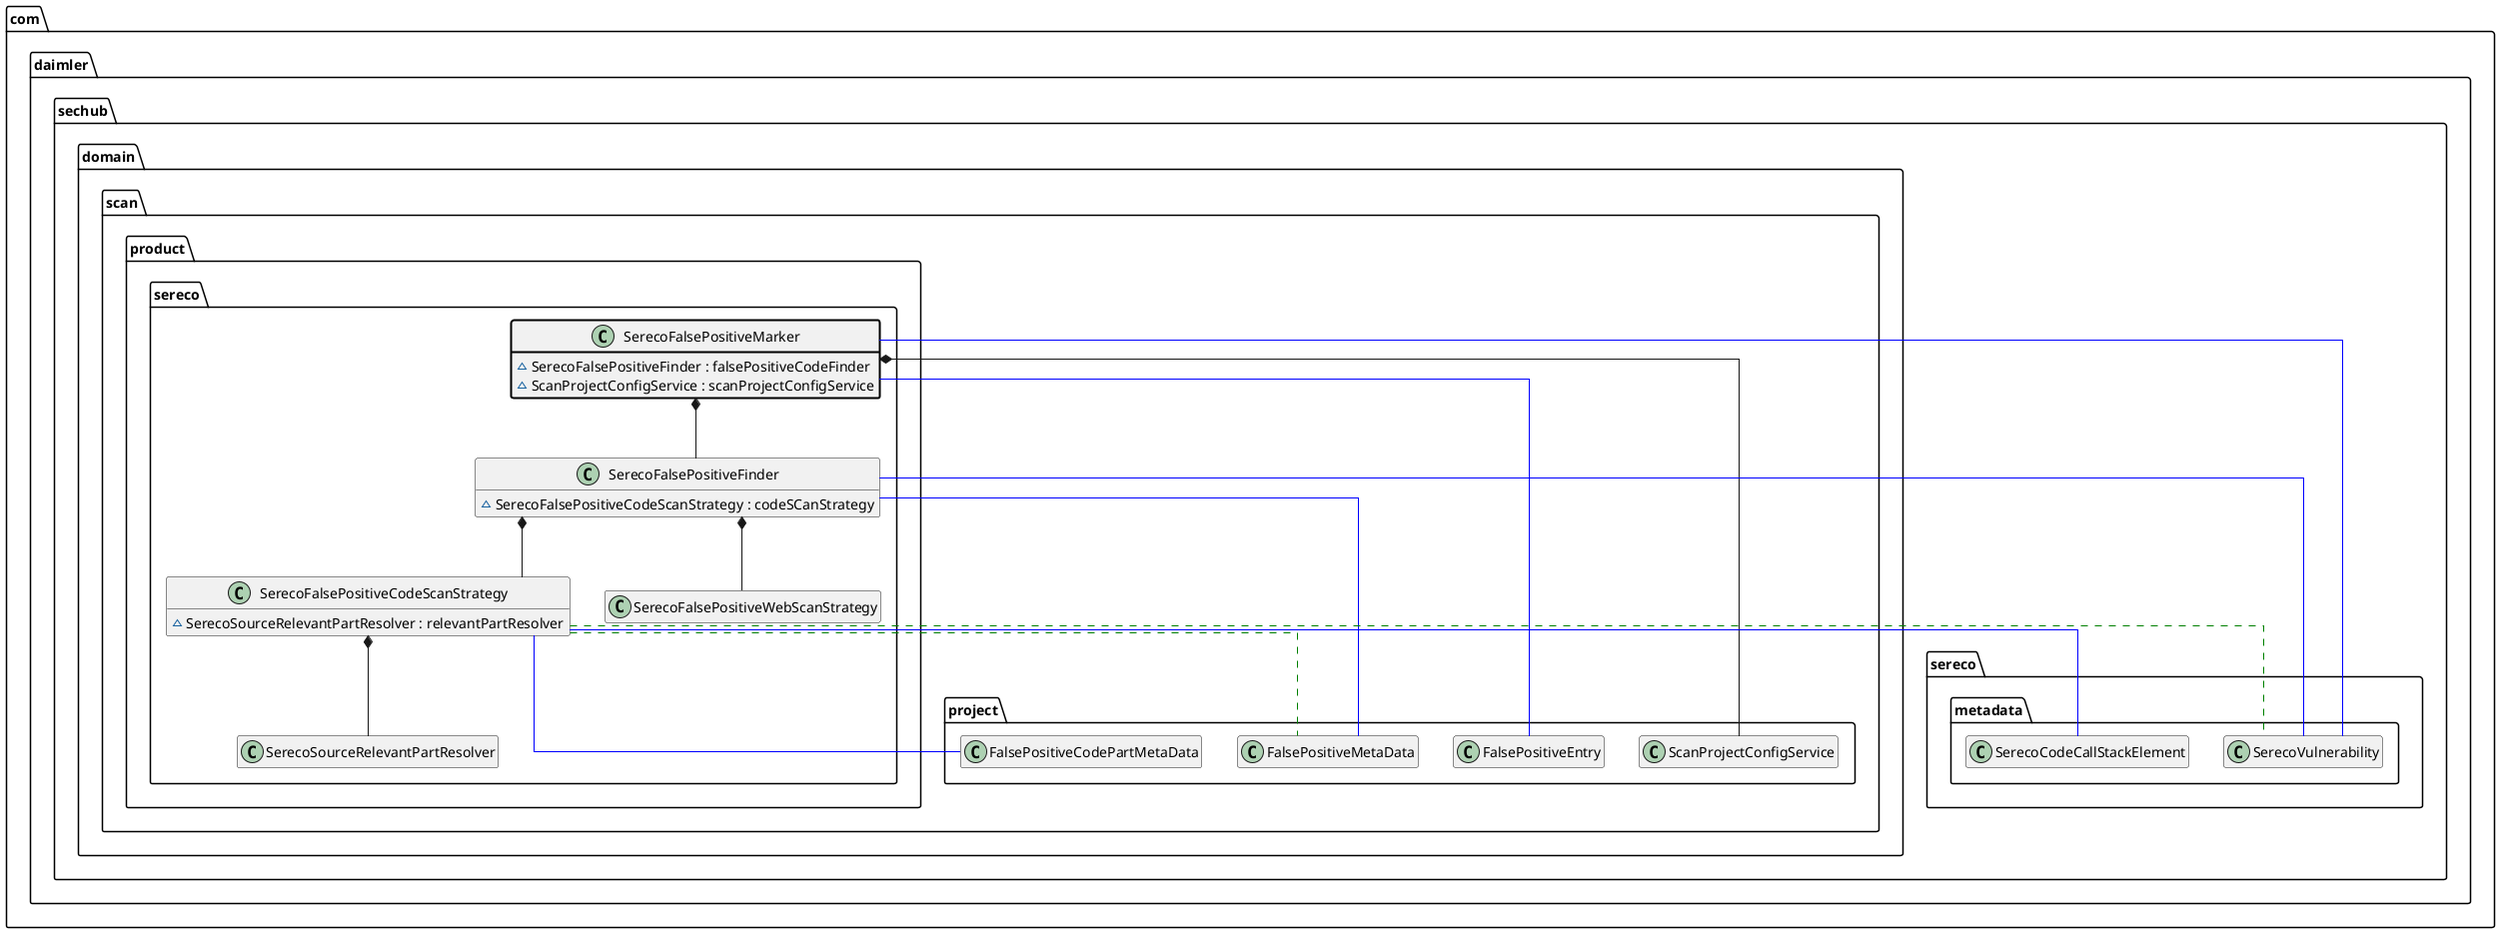 @startuml
skinparam linetype ortho
hide empty methods
hide empty fields
package com.daimler.sechub.domain.scan.product.sereco{
'com.daimler.sechub.domain.scan.product.sereco.SerecoFalsePositiveMarker
   class SerecoFalsePositiveMarker ##[bold]black {
    ~SerecoFalsePositiveFinder : falsePositiveCodeFinder
    ~ScanProjectConfigService : scanProjectConfigService
  }
  SerecoFalsePositiveMarker *-- SerecoFalsePositiveFinder
  SerecoFalsePositiveMarker -[#blue]- com.daimler.sechub.domain.scan.project.FalsePositiveEntry
  SerecoFalsePositiveMarker *-- com.daimler.sechub.domain.scan.project.ScanProjectConfigService
  SerecoFalsePositiveMarker -[#blue]- com.daimler.sechub.sereco.metadata.SerecoVulnerability
'com.daimler.sechub.domain.scan.product.sereco.SerecoFalsePositiveFinder
   class SerecoFalsePositiveFinder{
    ~SerecoFalsePositiveCodeScanStrategy : codeSCanStrategy
  }
  SerecoFalsePositiveFinder *-- SerecoFalsePositiveCodeScanStrategy
  SerecoFalsePositiveFinder *-- SerecoFalsePositiveWebScanStrategy
  SerecoFalsePositiveFinder -[#blue]- com.daimler.sechub.domain.scan.project.FalsePositiveMetaData
  SerecoFalsePositiveFinder -[#blue]- com.daimler.sechub.sereco.metadata.SerecoVulnerability
'com.daimler.sechub.domain.scan.product.sereco.SerecoFalsePositiveCodeScanStrategy
   class SerecoFalsePositiveCodeScanStrategy{
    ~SerecoSourceRelevantPartResolver : relevantPartResolver
  }
  SerecoFalsePositiveCodeScanStrategy *-- SerecoSourceRelevantPartResolver
  SerecoFalsePositiveCodeScanStrategy -[#blue]- com.daimler.sechub.domain.scan.project.FalsePositiveCodePartMetaData
  SerecoFalsePositiveCodeScanStrategy .[#green]. com.daimler.sechub.domain.scan.project.FalsePositiveMetaData
  SerecoFalsePositiveCodeScanStrategy -[#blue]- com.daimler.sechub.sereco.metadata.SerecoCodeCallStackElement
  SerecoFalsePositiveCodeScanStrategy .[#green]. com.daimler.sechub.sereco.metadata.SerecoVulnerability
'com.daimler.sechub.domain.scan.product.sereco.SerecoSourceRelevantPartResolver
   class SerecoSourceRelevantPartResolver{
  }
   class SerecoFalsePositiveWebScanStrategy{
    
  }
}

@enduml
